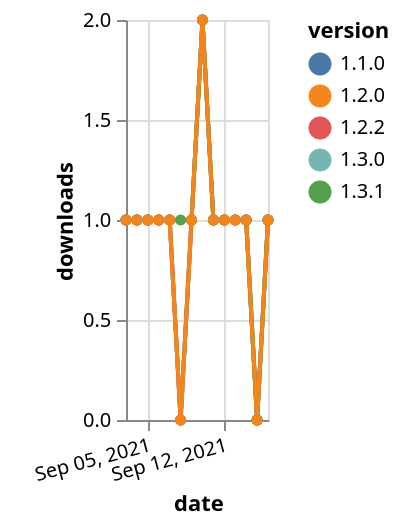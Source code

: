 {"$schema": "https://vega.github.io/schema/vega-lite/v5.json", "description": "A simple bar chart with embedded data.", "data": {"values": [{"date": "2021-09-03", "total": 167, "delta": 1, "version": "1.1.0"}, {"date": "2021-09-04", "total": 168, "delta": 1, "version": "1.1.0"}, {"date": "2021-09-05", "total": 169, "delta": 1, "version": "1.1.0"}, {"date": "2021-09-06", "total": 170, "delta": 1, "version": "1.1.0"}, {"date": "2021-09-07", "total": 171, "delta": 1, "version": "1.1.0"}, {"date": "2021-09-08", "total": 171, "delta": 0, "version": "1.1.0"}, {"date": "2021-09-09", "total": 172, "delta": 1, "version": "1.1.0"}, {"date": "2021-09-10", "total": 174, "delta": 2, "version": "1.1.0"}, {"date": "2021-09-11", "total": 175, "delta": 1, "version": "1.1.0"}, {"date": "2021-09-12", "total": 176, "delta": 1, "version": "1.1.0"}, {"date": "2021-09-13", "total": 177, "delta": 1, "version": "1.1.0"}, {"date": "2021-09-14", "total": 178, "delta": 1, "version": "1.1.0"}, {"date": "2021-09-15", "total": 178, "delta": 0, "version": "1.1.0"}, {"date": "2021-09-16", "total": 179, "delta": 1, "version": "1.1.0"}, {"date": "2021-09-03", "total": 209, "delta": 1, "version": "1.3.0"}, {"date": "2021-09-04", "total": 210, "delta": 1, "version": "1.3.0"}, {"date": "2021-09-05", "total": 211, "delta": 1, "version": "1.3.0"}, {"date": "2021-09-06", "total": 212, "delta": 1, "version": "1.3.0"}, {"date": "2021-09-07", "total": 213, "delta": 1, "version": "1.3.0"}, {"date": "2021-09-08", "total": 213, "delta": 0, "version": "1.3.0"}, {"date": "2021-09-09", "total": 214, "delta": 1, "version": "1.3.0"}, {"date": "2021-09-10", "total": 216, "delta": 2, "version": "1.3.0"}, {"date": "2021-09-11", "total": 217, "delta": 1, "version": "1.3.0"}, {"date": "2021-09-12", "total": 218, "delta": 1, "version": "1.3.0"}, {"date": "2021-09-13", "total": 219, "delta": 1, "version": "1.3.0"}, {"date": "2021-09-14", "total": 220, "delta": 1, "version": "1.3.0"}, {"date": "2021-09-15", "total": 220, "delta": 0, "version": "1.3.0"}, {"date": "2021-09-16", "total": 221, "delta": 1, "version": "1.3.0"}, {"date": "2021-09-03", "total": 177, "delta": 1, "version": "1.2.2"}, {"date": "2021-09-04", "total": 178, "delta": 1, "version": "1.2.2"}, {"date": "2021-09-05", "total": 179, "delta": 1, "version": "1.2.2"}, {"date": "2021-09-06", "total": 180, "delta": 1, "version": "1.2.2"}, {"date": "2021-09-07", "total": 181, "delta": 1, "version": "1.2.2"}, {"date": "2021-09-08", "total": 181, "delta": 0, "version": "1.2.2"}, {"date": "2021-09-09", "total": 182, "delta": 1, "version": "1.2.2"}, {"date": "2021-09-10", "total": 184, "delta": 2, "version": "1.2.2"}, {"date": "2021-09-11", "total": 185, "delta": 1, "version": "1.2.2"}, {"date": "2021-09-12", "total": 186, "delta": 1, "version": "1.2.2"}, {"date": "2021-09-13", "total": 187, "delta": 1, "version": "1.2.2"}, {"date": "2021-09-14", "total": 188, "delta": 1, "version": "1.2.2"}, {"date": "2021-09-15", "total": 188, "delta": 0, "version": "1.2.2"}, {"date": "2021-09-16", "total": 189, "delta": 1, "version": "1.2.2"}, {"date": "2021-09-03", "total": 124, "delta": 1, "version": "1.3.1"}, {"date": "2021-09-04", "total": 125, "delta": 1, "version": "1.3.1"}, {"date": "2021-09-05", "total": 126, "delta": 1, "version": "1.3.1"}, {"date": "2021-09-06", "total": 127, "delta": 1, "version": "1.3.1"}, {"date": "2021-09-07", "total": 128, "delta": 1, "version": "1.3.1"}, {"date": "2021-09-08", "total": 129, "delta": 1, "version": "1.3.1"}, {"date": "2021-09-09", "total": 130, "delta": 1, "version": "1.3.1"}, {"date": "2021-09-10", "total": 132, "delta": 2, "version": "1.3.1"}, {"date": "2021-09-11", "total": 133, "delta": 1, "version": "1.3.1"}, {"date": "2021-09-12", "total": 134, "delta": 1, "version": "1.3.1"}, {"date": "2021-09-13", "total": 135, "delta": 1, "version": "1.3.1"}, {"date": "2021-09-14", "total": 136, "delta": 1, "version": "1.3.1"}, {"date": "2021-09-15", "total": 136, "delta": 0, "version": "1.3.1"}, {"date": "2021-09-16", "total": 137, "delta": 1, "version": "1.3.1"}, {"date": "2021-09-03", "total": 175, "delta": 1, "version": "1.2.0"}, {"date": "2021-09-04", "total": 176, "delta": 1, "version": "1.2.0"}, {"date": "2021-09-05", "total": 177, "delta": 1, "version": "1.2.0"}, {"date": "2021-09-06", "total": 178, "delta": 1, "version": "1.2.0"}, {"date": "2021-09-07", "total": 179, "delta": 1, "version": "1.2.0"}, {"date": "2021-09-08", "total": 179, "delta": 0, "version": "1.2.0"}, {"date": "2021-09-09", "total": 180, "delta": 1, "version": "1.2.0"}, {"date": "2021-09-10", "total": 182, "delta": 2, "version": "1.2.0"}, {"date": "2021-09-11", "total": 183, "delta": 1, "version": "1.2.0"}, {"date": "2021-09-12", "total": 184, "delta": 1, "version": "1.2.0"}, {"date": "2021-09-13", "total": 185, "delta": 1, "version": "1.2.0"}, {"date": "2021-09-14", "total": 186, "delta": 1, "version": "1.2.0"}, {"date": "2021-09-15", "total": 186, "delta": 0, "version": "1.2.0"}, {"date": "2021-09-16", "total": 187, "delta": 1, "version": "1.2.0"}]}, "width": "container", "mark": {"type": "line", "point": {"filled": true}}, "encoding": {"x": {"field": "date", "type": "temporal", "timeUnit": "yearmonthdate", "title": "date", "axis": {"labelAngle": -15}}, "y": {"field": "delta", "type": "quantitative", "title": "downloads"}, "color": {"field": "version", "type": "nominal"}, "tooltip": {"field": "delta"}}}